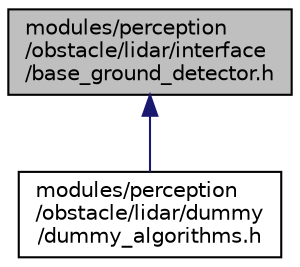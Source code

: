digraph "modules/perception/obstacle/lidar/interface/base_ground_detector.h"
{
  edge [fontname="Helvetica",fontsize="10",labelfontname="Helvetica",labelfontsize="10"];
  node [fontname="Helvetica",fontsize="10",shape=record];
  Node1 [label="modules/perception\l/obstacle/lidar/interface\l/base_ground_detector.h",height=0.2,width=0.4,color="black", fillcolor="grey75", style="filled" fontcolor="black"];
  Node1 -> Node2 [dir="back",color="midnightblue",fontsize="10",style="solid",fontname="Helvetica"];
  Node2 [label="modules/perception\l/obstacle/lidar/dummy\l/dummy_algorithms.h",height=0.2,width=0.4,color="black", fillcolor="white", style="filled",URL="$lidar_2dummy_2dummy__algorithms_8h.html"];
}
